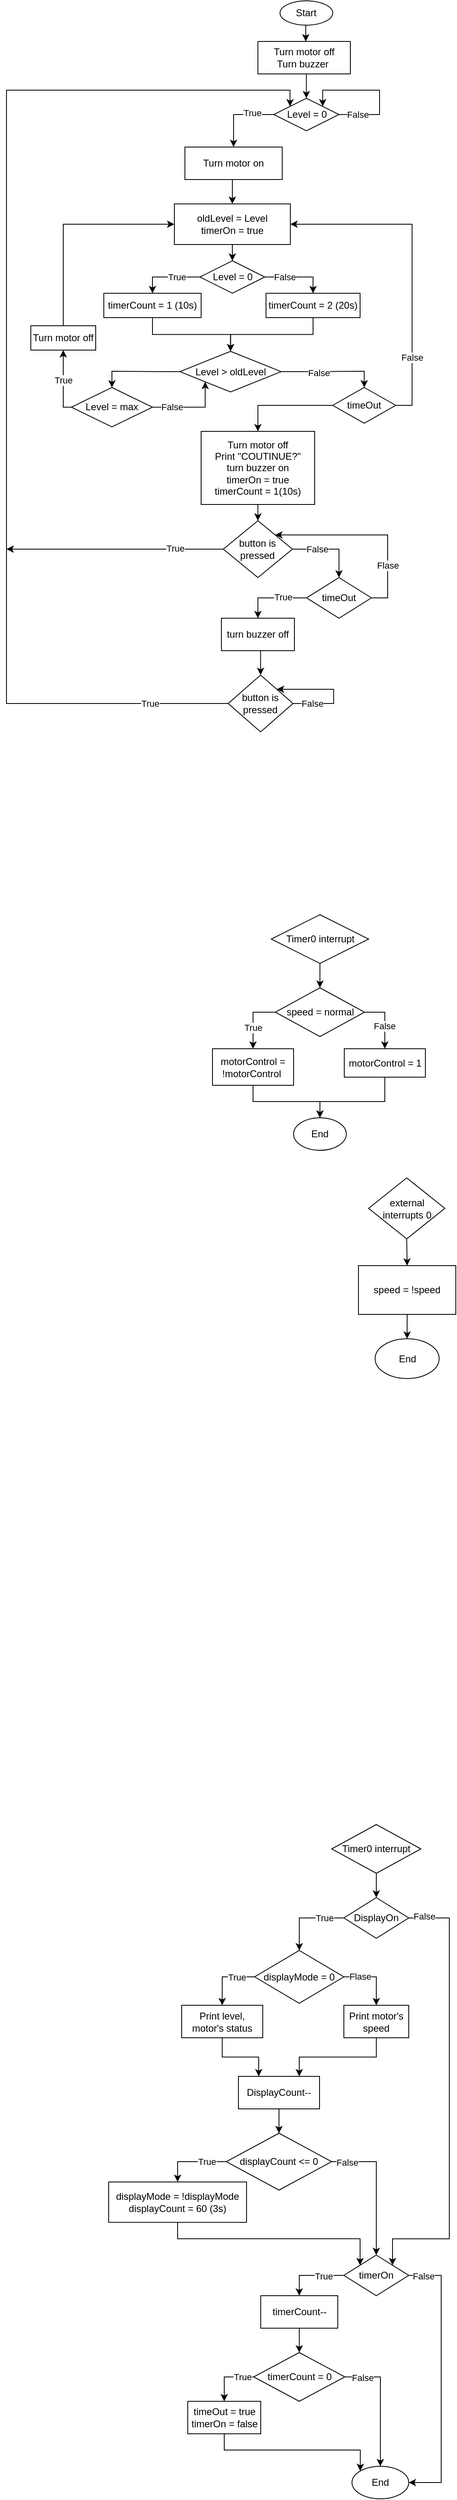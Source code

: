 <mxfile version="21.5.2" type="github">
  <diagram name="Page-1" id="jJdxM7EmsyqQNZtLYiV7">
    <mxGraphModel dx="875" dy="484" grid="0" gridSize="10" guides="1" tooltips="1" connect="1" arrows="1" fold="1" page="1" pageScale="1" pageWidth="850" pageHeight="1100" math="0" shadow="0">
      <root>
        <mxCell id="0" />
        <mxCell id="1" parent="0" />
        <mxCell id="DMdcWSSxo6niQwHTl1T3-82" style="edgeStyle=orthogonalEdgeStyle;rounded=0;orthogonalLoop=1;jettySize=auto;html=1;exitX=0.5;exitY=1;exitDx=0;exitDy=0;entryX=0.5;entryY=0;entryDx=0;entryDy=0;" edge="1" parent="1">
          <mxGeometry relative="1" as="geometry">
            <mxPoint x="391.5" y="40" as="sourcePoint" />
            <mxPoint x="389" y="70" as="targetPoint" />
          </mxGeometry>
        </mxCell>
        <mxCell id="DMdcWSSxo6niQwHTl1T3-80" value="Start" style="ellipse;whiteSpace=wrap;html=1;" vertex="1" parent="1">
          <mxGeometry x="357.25" y="20" width="65" height="30" as="geometry" />
        </mxCell>
        <mxCell id="DMdcWSSxo6niQwHTl1T3-85" style="edgeStyle=orthogonalEdgeStyle;rounded=0;orthogonalLoop=1;jettySize=auto;html=1;exitX=0.5;exitY=1;exitDx=0;exitDy=0;entryX=0.5;entryY=0;entryDx=0;entryDy=0;" edge="1" parent="1" source="DMdcWSSxo6niQwHTl1T3-81" target="DMdcWSSxo6niQwHTl1T3-83">
          <mxGeometry relative="1" as="geometry" />
        </mxCell>
        <mxCell id="DMdcWSSxo6niQwHTl1T3-81" value="Turn motor off&lt;br&gt;Turn buzzer&amp;nbsp;" style="rounded=0;whiteSpace=wrap;html=1;" vertex="1" parent="1">
          <mxGeometry x="330" y="70" width="114" height="40" as="geometry" />
        </mxCell>
        <mxCell id="DMdcWSSxo6niQwHTl1T3-115" style="edgeStyle=orthogonalEdgeStyle;rounded=0;orthogonalLoop=1;jettySize=auto;html=1;exitX=0;exitY=0.5;exitDx=0;exitDy=0;entryX=0.5;entryY=0;entryDx=0;entryDy=0;" edge="1" parent="1" source="DMdcWSSxo6niQwHTl1T3-83" target="DMdcWSSxo6niQwHTl1T3-91">
          <mxGeometry relative="1" as="geometry" />
        </mxCell>
        <mxCell id="DMdcWSSxo6niQwHTl1T3-116" value="True" style="edgeLabel;html=1;align=center;verticalAlign=middle;resizable=0;points=[];" vertex="1" connectable="0" parent="DMdcWSSxo6niQwHTl1T3-115">
          <mxGeometry x="-0.393" y="-2" relative="1" as="geometry">
            <mxPoint as="offset" />
          </mxGeometry>
        </mxCell>
        <mxCell id="DMdcWSSxo6niQwHTl1T3-83" value="Level = 0" style="rhombus;whiteSpace=wrap;html=1;" vertex="1" parent="1">
          <mxGeometry x="349.5" y="140" width="80.5" height="40" as="geometry" />
        </mxCell>
        <mxCell id="DMdcWSSxo6niQwHTl1T3-89" style="edgeStyle=orthogonalEdgeStyle;rounded=0;orthogonalLoop=1;jettySize=auto;html=1;exitX=1;exitY=0.5;exitDx=0;exitDy=0;entryX=1;entryY=0;entryDx=0;entryDy=0;" edge="1" parent="1" source="DMdcWSSxo6niQwHTl1T3-83" target="DMdcWSSxo6niQwHTl1T3-83">
          <mxGeometry relative="1" as="geometry">
            <mxPoint x="390" y="120" as="targetPoint" />
            <Array as="points">
              <mxPoint x="480" y="160" />
              <mxPoint x="480" y="130" />
              <mxPoint x="410" y="130" />
            </Array>
          </mxGeometry>
        </mxCell>
        <mxCell id="DMdcWSSxo6niQwHTl1T3-90" value="False" style="edgeLabel;html=1;align=center;verticalAlign=middle;resizable=0;points=[];" vertex="1" connectable="0" parent="DMdcWSSxo6niQwHTl1T3-89">
          <mxGeometry x="-0.737" relative="1" as="geometry">
            <mxPoint as="offset" />
          </mxGeometry>
        </mxCell>
        <mxCell id="DMdcWSSxo6niQwHTl1T3-94" style="edgeStyle=orthogonalEdgeStyle;rounded=0;orthogonalLoop=1;jettySize=auto;html=1;exitX=0.5;exitY=1;exitDx=0;exitDy=0;entryX=0.5;entryY=0;entryDx=0;entryDy=0;" edge="1" parent="1" source="DMdcWSSxo6niQwHTl1T3-91" target="DMdcWSSxo6niQwHTl1T3-93">
          <mxGeometry relative="1" as="geometry" />
        </mxCell>
        <mxCell id="DMdcWSSxo6niQwHTl1T3-91" value="Turn motor on" style="rounded=0;whiteSpace=wrap;html=1;" vertex="1" parent="1">
          <mxGeometry x="240" y="200" width="120" height="40" as="geometry" />
        </mxCell>
        <mxCell id="DMdcWSSxo6niQwHTl1T3-105" style="edgeStyle=orthogonalEdgeStyle;rounded=0;orthogonalLoop=1;jettySize=auto;html=1;entryX=0.5;entryY=0;entryDx=0;entryDy=0;" edge="1" parent="1" source="DMdcWSSxo6niQwHTl1T3-93" target="DMdcWSSxo6niQwHTl1T3-104">
          <mxGeometry relative="1" as="geometry" />
        </mxCell>
        <mxCell id="DMdcWSSxo6niQwHTl1T3-93" value="oldLevel = Level&lt;br&gt;timerOn = true" style="rounded=0;whiteSpace=wrap;html=1;" vertex="1" parent="1">
          <mxGeometry x="227" y="270" width="143" height="50" as="geometry" />
        </mxCell>
        <mxCell id="DMdcWSSxo6niQwHTl1T3-98" style="edgeStyle=orthogonalEdgeStyle;rounded=0;orthogonalLoop=1;jettySize=auto;html=1;exitX=1;exitY=0.5;exitDx=0;exitDy=0;entryX=0.5;entryY=0;entryDx=0;entryDy=0;" edge="1" parent="1" source="DMdcWSSxo6niQwHTl1T3-95" target="DMdcWSSxo6niQwHTl1T3-97">
          <mxGeometry relative="1" as="geometry" />
        </mxCell>
        <mxCell id="DMdcWSSxo6niQwHTl1T3-99" value="False" style="edgeLabel;html=1;align=center;verticalAlign=middle;resizable=0;points=[];" vertex="1" connectable="0" parent="DMdcWSSxo6niQwHTl1T3-98">
          <mxGeometry x="-0.253" y="-2" relative="1" as="geometry">
            <mxPoint as="offset" />
          </mxGeometry>
        </mxCell>
        <mxCell id="DMdcWSSxo6niQwHTl1T3-119" style="edgeStyle=orthogonalEdgeStyle;rounded=0;orthogonalLoop=1;jettySize=auto;html=1;exitX=0;exitY=0.5;exitDx=0;exitDy=0;entryX=0.5;entryY=0;entryDx=0;entryDy=0;" edge="1" parent="1" source="DMdcWSSxo6niQwHTl1T3-95" target="DMdcWSSxo6niQwHTl1T3-117">
          <mxGeometry relative="1" as="geometry" />
        </mxCell>
        <mxCell id="DMdcWSSxo6niQwHTl1T3-95" value="Level &amp;gt; oldLevel" style="rhombus;whiteSpace=wrap;html=1;" vertex="1" parent="1">
          <mxGeometry x="233.75" y="451.5" width="125" height="50" as="geometry" />
        </mxCell>
        <mxCell id="DMdcWSSxo6niQwHTl1T3-100" style="edgeStyle=orthogonalEdgeStyle;rounded=0;orthogonalLoop=1;jettySize=auto;html=1;exitX=1;exitY=0.5;exitDx=0;exitDy=0;entryX=1;entryY=0.5;entryDx=0;entryDy=0;" edge="1" parent="1" source="DMdcWSSxo6niQwHTl1T3-97" target="DMdcWSSxo6niQwHTl1T3-93">
          <mxGeometry relative="1" as="geometry" />
        </mxCell>
        <mxCell id="DMdcWSSxo6niQwHTl1T3-101" value="False" style="edgeLabel;html=1;align=center;verticalAlign=middle;resizable=0;points=[];" vertex="1" connectable="0" parent="DMdcWSSxo6niQwHTl1T3-100">
          <mxGeometry x="-0.599" relative="1" as="geometry">
            <mxPoint as="offset" />
          </mxGeometry>
        </mxCell>
        <mxCell id="DMdcWSSxo6niQwHTl1T3-103" style="edgeStyle=orthogonalEdgeStyle;rounded=0;orthogonalLoop=1;jettySize=auto;html=1;exitX=0;exitY=0.5;exitDx=0;exitDy=0;entryX=0.5;entryY=0;entryDx=0;entryDy=0;" edge="1" parent="1" source="DMdcWSSxo6niQwHTl1T3-97" target="DMdcWSSxo6niQwHTl1T3-102">
          <mxGeometry relative="1" as="geometry" />
        </mxCell>
        <mxCell id="DMdcWSSxo6niQwHTl1T3-97" value="timeOut" style="rhombus;whiteSpace=wrap;html=1;" vertex="1" parent="1">
          <mxGeometry x="422.25" y="496" width="77.75" height="44" as="geometry" />
        </mxCell>
        <mxCell id="DMdcWSSxo6niQwHTl1T3-128" style="edgeStyle=orthogonalEdgeStyle;rounded=0;orthogonalLoop=1;jettySize=auto;html=1;exitX=0.5;exitY=1;exitDx=0;exitDy=0;entryX=0.5;entryY=0;entryDx=0;entryDy=0;" edge="1" parent="1" source="DMdcWSSxo6niQwHTl1T3-102" target="DMdcWSSxo6niQwHTl1T3-129">
          <mxGeometry relative="1" as="geometry">
            <mxPoint x="350" y="660" as="targetPoint" />
          </mxGeometry>
        </mxCell>
        <mxCell id="DMdcWSSxo6niQwHTl1T3-102" value="Turn motor off&lt;br&gt;Print &quot;COUTINUE?&quot;&lt;br&gt;turn buzzer on&lt;br&gt;timerOn = true&lt;br&gt;timerCount = 1(10s)" style="rounded=0;whiteSpace=wrap;html=1;" vertex="1" parent="1">
          <mxGeometry x="260" y="550" width="140" height="90" as="geometry" />
        </mxCell>
        <mxCell id="DMdcWSSxo6niQwHTl1T3-107" style="edgeStyle=orthogonalEdgeStyle;rounded=0;orthogonalLoop=1;jettySize=auto;html=1;exitX=0;exitY=0.5;exitDx=0;exitDy=0;entryX=0.5;entryY=0;entryDx=0;entryDy=0;" edge="1" parent="1" source="DMdcWSSxo6niQwHTl1T3-104" target="DMdcWSSxo6niQwHTl1T3-106">
          <mxGeometry relative="1" as="geometry" />
        </mxCell>
        <mxCell id="DMdcWSSxo6niQwHTl1T3-112" value="True" style="edgeLabel;html=1;align=center;verticalAlign=middle;resizable=0;points=[];" vertex="1" connectable="0" parent="DMdcWSSxo6niQwHTl1T3-107">
          <mxGeometry x="-0.278" relative="1" as="geometry">
            <mxPoint as="offset" />
          </mxGeometry>
        </mxCell>
        <mxCell id="DMdcWSSxo6niQwHTl1T3-109" style="edgeStyle=orthogonalEdgeStyle;rounded=0;orthogonalLoop=1;jettySize=auto;html=1;exitX=1;exitY=0.5;exitDx=0;exitDy=0;entryX=0.5;entryY=0;entryDx=0;entryDy=0;" edge="1" parent="1" source="DMdcWSSxo6niQwHTl1T3-104" target="DMdcWSSxo6niQwHTl1T3-108">
          <mxGeometry relative="1" as="geometry" />
        </mxCell>
        <mxCell id="DMdcWSSxo6niQwHTl1T3-113" value="False" style="edgeLabel;html=1;align=center;verticalAlign=middle;resizable=0;points=[];" vertex="1" connectable="0" parent="DMdcWSSxo6niQwHTl1T3-109">
          <mxGeometry x="-0.385" relative="1" as="geometry">
            <mxPoint as="offset" />
          </mxGeometry>
        </mxCell>
        <mxCell id="DMdcWSSxo6niQwHTl1T3-104" value="Level = 0" style="rhombus;whiteSpace=wrap;html=1;" vertex="1" parent="1">
          <mxGeometry x="258.5" y="340" width="80" height="40" as="geometry" />
        </mxCell>
        <mxCell id="DMdcWSSxo6niQwHTl1T3-110" style="edgeStyle=orthogonalEdgeStyle;rounded=0;orthogonalLoop=1;jettySize=auto;html=1;exitX=0.5;exitY=1;exitDx=0;exitDy=0;entryX=0.5;entryY=0;entryDx=0;entryDy=0;" edge="1" parent="1" source="DMdcWSSxo6niQwHTl1T3-106" target="DMdcWSSxo6niQwHTl1T3-95">
          <mxGeometry relative="1" as="geometry" />
        </mxCell>
        <mxCell id="DMdcWSSxo6niQwHTl1T3-106" value="timerCount = 1 (10s)" style="rounded=0;whiteSpace=wrap;html=1;" vertex="1" parent="1">
          <mxGeometry x="140" y="380" width="120" height="30" as="geometry" />
        </mxCell>
        <mxCell id="DMdcWSSxo6niQwHTl1T3-111" style="edgeStyle=orthogonalEdgeStyle;rounded=0;orthogonalLoop=1;jettySize=auto;html=1;exitX=0.5;exitY=1;exitDx=0;exitDy=0;entryX=0.5;entryY=0;entryDx=0;entryDy=0;" edge="1" parent="1" source="DMdcWSSxo6niQwHTl1T3-108" target="DMdcWSSxo6niQwHTl1T3-95">
          <mxGeometry relative="1" as="geometry" />
        </mxCell>
        <mxCell id="DMdcWSSxo6niQwHTl1T3-108" value="timerCount = 2 (20s)" style="rounded=0;whiteSpace=wrap;html=1;" vertex="1" parent="1">
          <mxGeometry x="340" y="380" width="116" height="30" as="geometry" />
        </mxCell>
        <mxCell id="DMdcWSSxo6niQwHTl1T3-120" style="edgeStyle=orthogonalEdgeStyle;rounded=0;orthogonalLoop=1;jettySize=auto;html=1;exitX=1;exitY=0.5;exitDx=0;exitDy=0;entryX=0;entryY=1;entryDx=0;entryDy=0;" edge="1" parent="1" source="DMdcWSSxo6niQwHTl1T3-117" target="DMdcWSSxo6niQwHTl1T3-95">
          <mxGeometry relative="1" as="geometry">
            <Array as="points">
              <mxPoint x="265" y="520" />
            </Array>
          </mxGeometry>
        </mxCell>
        <mxCell id="DMdcWSSxo6niQwHTl1T3-121" value="False" style="edgeLabel;html=1;align=center;verticalAlign=middle;resizable=0;points=[];" vertex="1" connectable="0" parent="DMdcWSSxo6niQwHTl1T3-120">
          <mxGeometry x="-0.515" y="1" relative="1" as="geometry">
            <mxPoint as="offset" />
          </mxGeometry>
        </mxCell>
        <mxCell id="DMdcWSSxo6niQwHTl1T3-124" style="edgeStyle=orthogonalEdgeStyle;rounded=0;orthogonalLoop=1;jettySize=auto;html=1;exitX=0;exitY=0.5;exitDx=0;exitDy=0;entryX=0.5;entryY=1;entryDx=0;entryDy=0;" edge="1" parent="1" source="DMdcWSSxo6niQwHTl1T3-117" target="DMdcWSSxo6niQwHTl1T3-123">
          <mxGeometry relative="1" as="geometry">
            <Array as="points">
              <mxPoint x="90" y="520" />
            </Array>
          </mxGeometry>
        </mxCell>
        <mxCell id="DMdcWSSxo6niQwHTl1T3-126" value="True" style="edgeLabel;html=1;align=center;verticalAlign=middle;resizable=0;points=[];" vertex="1" connectable="0" parent="DMdcWSSxo6niQwHTl1T3-124">
          <mxGeometry x="0.089" relative="1" as="geometry">
            <mxPoint as="offset" />
          </mxGeometry>
        </mxCell>
        <mxCell id="DMdcWSSxo6niQwHTl1T3-117" value="Level = max" style="rhombus;whiteSpace=wrap;html=1;" vertex="1" parent="1">
          <mxGeometry x="100" y="496" width="100" height="48.5" as="geometry" />
        </mxCell>
        <mxCell id="DMdcWSSxo6niQwHTl1T3-125" style="edgeStyle=orthogonalEdgeStyle;rounded=0;orthogonalLoop=1;jettySize=auto;html=1;exitX=0.5;exitY=0;exitDx=0;exitDy=0;entryX=0;entryY=0.5;entryDx=0;entryDy=0;" edge="1" parent="1" source="DMdcWSSxo6niQwHTl1T3-123" target="DMdcWSSxo6niQwHTl1T3-93">
          <mxGeometry relative="1" as="geometry" />
        </mxCell>
        <mxCell id="DMdcWSSxo6niQwHTl1T3-123" value="Turn motor off" style="rounded=0;whiteSpace=wrap;html=1;" vertex="1" parent="1">
          <mxGeometry x="50" y="420" width="80" height="30" as="geometry" />
        </mxCell>
        <mxCell id="DMdcWSSxo6niQwHTl1T3-131" style="edgeStyle=orthogonalEdgeStyle;rounded=0;orthogonalLoop=1;jettySize=auto;html=1;exitX=1;exitY=0.5;exitDx=0;exitDy=0;entryX=0.5;entryY=0;entryDx=0;entryDy=0;" edge="1" parent="1" source="DMdcWSSxo6niQwHTl1T3-129" target="DMdcWSSxo6niQwHTl1T3-130">
          <mxGeometry relative="1" as="geometry" />
        </mxCell>
        <mxCell id="DMdcWSSxo6niQwHTl1T3-132" value="False" style="edgeLabel;html=1;align=center;verticalAlign=middle;resizable=0;points=[];" vertex="1" connectable="0" parent="DMdcWSSxo6niQwHTl1T3-131">
          <mxGeometry x="-0.351" relative="1" as="geometry">
            <mxPoint as="offset" />
          </mxGeometry>
        </mxCell>
        <mxCell id="DMdcWSSxo6niQwHTl1T3-148" style="edgeStyle=orthogonalEdgeStyle;rounded=0;orthogonalLoop=1;jettySize=auto;html=1;exitX=0;exitY=0.5;exitDx=0;exitDy=0;" edge="1" parent="1" source="DMdcWSSxo6niQwHTl1T3-129">
          <mxGeometry relative="1" as="geometry">
            <mxPoint x="20" y="695" as="targetPoint" />
          </mxGeometry>
        </mxCell>
        <mxCell id="DMdcWSSxo6niQwHTl1T3-150" value="True" style="edgeLabel;html=1;align=center;verticalAlign=middle;resizable=0;points=[];" vertex="1" connectable="0" parent="DMdcWSSxo6niQwHTl1T3-148">
          <mxGeometry x="-0.556" y="-1" relative="1" as="geometry">
            <mxPoint as="offset" />
          </mxGeometry>
        </mxCell>
        <mxCell id="DMdcWSSxo6niQwHTl1T3-129" value="button is pressed" style="rhombus;whiteSpace=wrap;html=1;" vertex="1" parent="1">
          <mxGeometry x="287.37" y="660" width="85.25" height="70" as="geometry" />
        </mxCell>
        <mxCell id="DMdcWSSxo6niQwHTl1T3-133" style="edgeStyle=orthogonalEdgeStyle;rounded=0;orthogonalLoop=1;jettySize=auto;html=1;exitX=1;exitY=0.5;exitDx=0;exitDy=0;entryX=1;entryY=0;entryDx=0;entryDy=0;" edge="1" parent="1" source="DMdcWSSxo6niQwHTl1T3-130" target="DMdcWSSxo6niQwHTl1T3-129">
          <mxGeometry relative="1" as="geometry" />
        </mxCell>
        <mxCell id="DMdcWSSxo6niQwHTl1T3-134" value="Flase" style="edgeLabel;html=1;align=center;verticalAlign=middle;resizable=0;points=[];" vertex="1" connectable="0" parent="DMdcWSSxo6niQwHTl1T3-133">
          <mxGeometry x="-0.488" relative="1" as="geometry">
            <mxPoint as="offset" />
          </mxGeometry>
        </mxCell>
        <mxCell id="DMdcWSSxo6niQwHTl1T3-138" style="edgeStyle=orthogonalEdgeStyle;rounded=0;orthogonalLoop=1;jettySize=auto;html=1;exitX=0;exitY=0.5;exitDx=0;exitDy=0;entryX=0.5;entryY=0;entryDx=0;entryDy=0;" edge="1" parent="1" source="DMdcWSSxo6niQwHTl1T3-130" target="DMdcWSSxo6niQwHTl1T3-137">
          <mxGeometry relative="1" as="geometry" />
        </mxCell>
        <mxCell id="DMdcWSSxo6niQwHTl1T3-145" value="True" style="edgeLabel;html=1;align=center;verticalAlign=middle;resizable=0;points=[];" vertex="1" connectable="0" parent="DMdcWSSxo6niQwHTl1T3-138">
          <mxGeometry x="-0.316" y="-1" relative="1" as="geometry">
            <mxPoint as="offset" />
          </mxGeometry>
        </mxCell>
        <mxCell id="DMdcWSSxo6niQwHTl1T3-130" value="timeOut" style="rhombus;whiteSpace=wrap;html=1;" vertex="1" parent="1">
          <mxGeometry x="390" y="730" width="80" height="50" as="geometry" />
        </mxCell>
        <mxCell id="DMdcWSSxo6niQwHTl1T3-146" style="edgeStyle=orthogonalEdgeStyle;rounded=0;orthogonalLoop=1;jettySize=auto;html=1;exitX=0;exitY=0.5;exitDx=0;exitDy=0;entryX=0;entryY=0;entryDx=0;entryDy=0;" edge="1" parent="1" source="DMdcWSSxo6niQwHTl1T3-135" target="DMdcWSSxo6niQwHTl1T3-83">
          <mxGeometry relative="1" as="geometry">
            <Array as="points">
              <mxPoint x="20" y="885" />
              <mxPoint x="20" y="130" />
              <mxPoint x="370" y="130" />
            </Array>
          </mxGeometry>
        </mxCell>
        <mxCell id="DMdcWSSxo6niQwHTl1T3-147" value="True" style="edgeLabel;html=1;align=center;verticalAlign=middle;resizable=0;points=[];" vertex="1" connectable="0" parent="DMdcWSSxo6niQwHTl1T3-146">
          <mxGeometry x="-0.861" relative="1" as="geometry">
            <mxPoint as="offset" />
          </mxGeometry>
        </mxCell>
        <mxCell id="DMdcWSSxo6niQwHTl1T3-135" value="button is pressed" style="rhombus;whiteSpace=wrap;html=1;" vertex="1" parent="1">
          <mxGeometry x="293.32" y="850" width="80" height="70" as="geometry" />
        </mxCell>
        <mxCell id="DMdcWSSxo6niQwHTl1T3-139" style="edgeStyle=orthogonalEdgeStyle;rounded=0;orthogonalLoop=1;jettySize=auto;html=1;exitX=0.5;exitY=1;exitDx=0;exitDy=0;entryX=0.5;entryY=0;entryDx=0;entryDy=0;" edge="1" parent="1" source="DMdcWSSxo6niQwHTl1T3-137" target="DMdcWSSxo6niQwHTl1T3-135">
          <mxGeometry relative="1" as="geometry" />
        </mxCell>
        <mxCell id="DMdcWSSxo6niQwHTl1T3-137" value="turn buzzer off" style="rounded=0;whiteSpace=wrap;html=1;" vertex="1" parent="1">
          <mxGeometry x="285" y="780" width="90" height="40" as="geometry" />
        </mxCell>
        <mxCell id="DMdcWSSxo6niQwHTl1T3-140" style="edgeStyle=orthogonalEdgeStyle;rounded=0;orthogonalLoop=1;jettySize=auto;html=1;exitX=1;exitY=0.5;exitDx=0;exitDy=0;entryX=1;entryY=0;entryDx=0;entryDy=0;" edge="1" parent="1" source="DMdcWSSxo6niQwHTl1T3-135" target="DMdcWSSxo6niQwHTl1T3-135">
          <mxGeometry relative="1" as="geometry">
            <Array as="points">
              <mxPoint x="423.33" y="885" />
              <mxPoint x="423.33" y="867" />
            </Array>
          </mxGeometry>
        </mxCell>
        <mxCell id="DMdcWSSxo6niQwHTl1T3-141" value="False" style="edgeLabel;html=1;align=center;verticalAlign=middle;resizable=0;points=[];" vertex="1" connectable="0" parent="DMdcWSSxo6niQwHTl1T3-140">
          <mxGeometry x="-0.658" relative="1" as="geometry">
            <mxPoint as="offset" />
          </mxGeometry>
        </mxCell>
        <mxCell id="DMdcWSSxo6niQwHTl1T3-153" style="edgeStyle=orthogonalEdgeStyle;rounded=0;orthogonalLoop=1;jettySize=auto;html=1;exitX=0.5;exitY=1;exitDx=0;exitDy=0;entryX=0.5;entryY=0;entryDx=0;entryDy=0;" edge="1" parent="1" source="DMdcWSSxo6niQwHTl1T3-151">
          <mxGeometry relative="1" as="geometry">
            <mxPoint x="406.5" y="1235" as="targetPoint" />
          </mxGeometry>
        </mxCell>
        <mxCell id="DMdcWSSxo6niQwHTl1T3-151" value="Timer0&amp;nbsp;interrupt" style="rhombus;whiteSpace=wrap;html=1;" vertex="1" parent="1">
          <mxGeometry x="346.5" y="1145" width="120" height="60" as="geometry" />
        </mxCell>
        <mxCell id="DMdcWSSxo6niQwHTl1T3-156" style="edgeStyle=orthogonalEdgeStyle;rounded=0;orthogonalLoop=1;jettySize=auto;html=1;exitX=0;exitY=0.5;exitDx=0;exitDy=0;entryX=0.5;entryY=0;entryDx=0;entryDy=0;" edge="1" parent="1" source="DMdcWSSxo6niQwHTl1T3-154" target="DMdcWSSxo6niQwHTl1T3-157">
          <mxGeometry relative="1" as="geometry">
            <mxPoint x="306.5" y="1315" as="targetPoint" />
          </mxGeometry>
        </mxCell>
        <mxCell id="DMdcWSSxo6niQwHTl1T3-166" value="True" style="edgeLabel;html=1;align=center;verticalAlign=middle;resizable=0;points=[];" vertex="1" connectable="0" parent="DMdcWSSxo6niQwHTl1T3-156">
          <mxGeometry x="0.269" relative="1" as="geometry">
            <mxPoint as="offset" />
          </mxGeometry>
        </mxCell>
        <mxCell id="DMdcWSSxo6niQwHTl1T3-160" style="edgeStyle=orthogonalEdgeStyle;rounded=0;orthogonalLoop=1;jettySize=auto;html=1;exitX=1;exitY=0.5;exitDx=0;exitDy=0;entryX=0.5;entryY=0;entryDx=0;entryDy=0;" edge="1" parent="1" source="DMdcWSSxo6niQwHTl1T3-154" target="DMdcWSSxo6niQwHTl1T3-159">
          <mxGeometry relative="1" as="geometry">
            <mxPoint x="486.5" y="1295" as="targetPoint" />
          </mxGeometry>
        </mxCell>
        <mxCell id="DMdcWSSxo6niQwHTl1T3-165" value="False" style="edgeLabel;html=1;align=center;verticalAlign=middle;resizable=0;points=[];" vertex="1" connectable="0" parent="DMdcWSSxo6niQwHTl1T3-160">
          <mxGeometry x="0.204" y="-1" relative="1" as="geometry">
            <mxPoint as="offset" />
          </mxGeometry>
        </mxCell>
        <mxCell id="DMdcWSSxo6niQwHTl1T3-154" value="speed = normal" style="rhombus;whiteSpace=wrap;html=1;" vertex="1" parent="1">
          <mxGeometry x="351.5" y="1235" width="110" height="60" as="geometry" />
        </mxCell>
        <mxCell id="DMdcWSSxo6niQwHTl1T3-162" style="edgeStyle=orthogonalEdgeStyle;rounded=0;orthogonalLoop=1;jettySize=auto;html=1;exitX=0.5;exitY=1;exitDx=0;exitDy=0;entryX=0.5;entryY=0;entryDx=0;entryDy=0;" edge="1" parent="1" source="DMdcWSSxo6niQwHTl1T3-157" target="DMdcWSSxo6niQwHTl1T3-161">
          <mxGeometry relative="1" as="geometry" />
        </mxCell>
        <mxCell id="DMdcWSSxo6niQwHTl1T3-157" value="motorControl = !motorControl&amp;nbsp;" style="rounded=0;whiteSpace=wrap;html=1;" vertex="1" parent="1">
          <mxGeometry x="274" y="1310" width="100" height="45" as="geometry" />
        </mxCell>
        <mxCell id="DMdcWSSxo6niQwHTl1T3-163" style="edgeStyle=orthogonalEdgeStyle;rounded=0;orthogonalLoop=1;jettySize=auto;html=1;entryX=0.5;entryY=0;entryDx=0;entryDy=0;" edge="1" parent="1" source="DMdcWSSxo6niQwHTl1T3-159" target="DMdcWSSxo6niQwHTl1T3-161">
          <mxGeometry relative="1" as="geometry">
            <Array as="points">
              <mxPoint x="486.5" y="1375" />
              <mxPoint x="406.5" y="1375" />
            </Array>
          </mxGeometry>
        </mxCell>
        <mxCell id="DMdcWSSxo6niQwHTl1T3-159" value="motorControl = 1" style="rounded=0;whiteSpace=wrap;html=1;" vertex="1" parent="1">
          <mxGeometry x="436.5" y="1310" width="100" height="35" as="geometry" />
        </mxCell>
        <mxCell id="DMdcWSSxo6niQwHTl1T3-161" value="End" style="ellipse;whiteSpace=wrap;html=1;" vertex="1" parent="1">
          <mxGeometry x="374" y="1395" width="65" height="40" as="geometry" />
        </mxCell>
        <mxCell id="DMdcWSSxo6niQwHTl1T3-169" style="edgeStyle=orthogonalEdgeStyle;rounded=0;orthogonalLoop=1;jettySize=auto;html=1;exitX=0.5;exitY=1;exitDx=0;exitDy=0;entryX=0.5;entryY=0;entryDx=0;entryDy=0;" edge="1" parent="1" source="DMdcWSSxo6niQwHTl1T3-167" target="DMdcWSSxo6niQwHTl1T3-168">
          <mxGeometry relative="1" as="geometry" />
        </mxCell>
        <mxCell id="DMdcWSSxo6niQwHTl1T3-167" value="Timer0&amp;nbsp;interrupt" style="rhombus;whiteSpace=wrap;html=1;" vertex="1" parent="1">
          <mxGeometry x="421" y="2265" width="110" height="60" as="geometry" />
        </mxCell>
        <mxCell id="DMdcWSSxo6niQwHTl1T3-172" style="edgeStyle=orthogonalEdgeStyle;rounded=0;orthogonalLoop=1;jettySize=auto;html=1;exitX=0;exitY=0.5;exitDx=0;exitDy=0;entryX=0.5;entryY=0;entryDx=0;entryDy=0;" edge="1" parent="1" source="DMdcWSSxo6niQwHTl1T3-168" target="DMdcWSSxo6niQwHTl1T3-171">
          <mxGeometry relative="1" as="geometry" />
        </mxCell>
        <mxCell id="DMdcWSSxo6niQwHTl1T3-173" value="True" style="edgeLabel;html=1;align=center;verticalAlign=middle;resizable=0;points=[];" vertex="1" connectable="0" parent="DMdcWSSxo6niQwHTl1T3-172">
          <mxGeometry x="-0.497" relative="1" as="geometry">
            <mxPoint as="offset" />
          </mxGeometry>
        </mxCell>
        <mxCell id="DMdcWSSxo6niQwHTl1T3-198" style="edgeStyle=orthogonalEdgeStyle;rounded=0;orthogonalLoop=1;jettySize=auto;html=1;exitX=1;exitY=0.5;exitDx=0;exitDy=0;entryX=1;entryY=0;entryDx=0;entryDy=0;" edge="1" parent="1" source="DMdcWSSxo6niQwHTl1T3-168" target="DMdcWSSxo6niQwHTl1T3-191">
          <mxGeometry relative="1" as="geometry">
            <Array as="points">
              <mxPoint x="566" y="2380" />
              <mxPoint x="566" y="2775" />
              <mxPoint x="496" y="2775" />
            </Array>
          </mxGeometry>
        </mxCell>
        <mxCell id="DMdcWSSxo6niQwHTl1T3-199" value="False" style="edgeLabel;html=1;align=center;verticalAlign=middle;resizable=0;points=[];" vertex="1" connectable="0" parent="DMdcWSSxo6niQwHTl1T3-198">
          <mxGeometry x="-0.931" y="2" relative="1" as="geometry">
            <mxPoint as="offset" />
          </mxGeometry>
        </mxCell>
        <mxCell id="DMdcWSSxo6niQwHTl1T3-168" value="DisplayOn" style="rhombus;whiteSpace=wrap;html=1;" vertex="1" parent="1">
          <mxGeometry x="436" y="2355" width="80" height="50" as="geometry" />
        </mxCell>
        <mxCell id="DMdcWSSxo6niQwHTl1T3-175" style="edgeStyle=orthogonalEdgeStyle;rounded=0;orthogonalLoop=1;jettySize=auto;html=1;exitX=0;exitY=0.5;exitDx=0;exitDy=0;entryX=0.5;entryY=0;entryDx=0;entryDy=0;" edge="1" parent="1" source="DMdcWSSxo6niQwHTl1T3-171" target="DMdcWSSxo6niQwHTl1T3-174">
          <mxGeometry relative="1" as="geometry" />
        </mxCell>
        <mxCell id="DMdcWSSxo6niQwHTl1T3-176" value="True" style="edgeLabel;html=1;align=center;verticalAlign=middle;resizable=0;points=[];" vertex="1" connectable="0" parent="DMdcWSSxo6niQwHTl1T3-175">
          <mxGeometry x="-0.414" relative="1" as="geometry">
            <mxPoint as="offset" />
          </mxGeometry>
        </mxCell>
        <mxCell id="DMdcWSSxo6niQwHTl1T3-178" style="edgeStyle=orthogonalEdgeStyle;rounded=0;orthogonalLoop=1;jettySize=auto;html=1;exitX=1;exitY=0.5;exitDx=0;exitDy=0;entryX=0.5;entryY=0;entryDx=0;entryDy=0;" edge="1" parent="1" source="DMdcWSSxo6niQwHTl1T3-171" target="DMdcWSSxo6niQwHTl1T3-177">
          <mxGeometry relative="1" as="geometry" />
        </mxCell>
        <mxCell id="DMdcWSSxo6niQwHTl1T3-179" value="Flase" style="edgeLabel;html=1;align=center;verticalAlign=middle;resizable=0;points=[];" vertex="1" connectable="0" parent="DMdcWSSxo6niQwHTl1T3-178">
          <mxGeometry x="-0.461" y="1" relative="1" as="geometry">
            <mxPoint as="offset" />
          </mxGeometry>
        </mxCell>
        <mxCell id="DMdcWSSxo6niQwHTl1T3-171" value="displayMode = 0" style="rhombus;whiteSpace=wrap;html=1;" vertex="1" parent="1">
          <mxGeometry x="326" y="2420" width="110" height="65" as="geometry" />
        </mxCell>
        <mxCell id="DMdcWSSxo6niQwHTl1T3-185" style="edgeStyle=orthogonalEdgeStyle;rounded=0;orthogonalLoop=1;jettySize=auto;html=1;exitX=0.5;exitY=1;exitDx=0;exitDy=0;entryX=0.25;entryY=0;entryDx=0;entryDy=0;" edge="1" parent="1" source="DMdcWSSxo6niQwHTl1T3-174" target="DMdcWSSxo6niQwHTl1T3-180">
          <mxGeometry relative="1" as="geometry" />
        </mxCell>
        <mxCell id="DMdcWSSxo6niQwHTl1T3-174" value="Print level, motor&#39;s status" style="rounded=0;whiteSpace=wrap;html=1;" vertex="1" parent="1">
          <mxGeometry x="236" y="2487.5" width="100" height="40" as="geometry" />
        </mxCell>
        <mxCell id="DMdcWSSxo6niQwHTl1T3-181" style="edgeStyle=orthogonalEdgeStyle;rounded=0;orthogonalLoop=1;jettySize=auto;html=1;exitX=0.5;exitY=1;exitDx=0;exitDy=0;entryX=0.75;entryY=0;entryDx=0;entryDy=0;" edge="1" parent="1" source="DMdcWSSxo6niQwHTl1T3-177" target="DMdcWSSxo6niQwHTl1T3-180">
          <mxGeometry relative="1" as="geometry" />
        </mxCell>
        <mxCell id="DMdcWSSxo6niQwHTl1T3-177" value="Print motor&#39;s speed" style="rounded=0;whiteSpace=wrap;html=1;" vertex="1" parent="1">
          <mxGeometry x="436" y="2487.5" width="80" height="40" as="geometry" />
        </mxCell>
        <mxCell id="DMdcWSSxo6niQwHTl1T3-187" style="edgeStyle=orthogonalEdgeStyle;rounded=0;orthogonalLoop=1;jettySize=auto;html=1;exitX=0.5;exitY=1;exitDx=0;exitDy=0;entryX=0.5;entryY=0;entryDx=0;entryDy=0;" edge="1" parent="1" source="DMdcWSSxo6niQwHTl1T3-180" target="DMdcWSSxo6niQwHTl1T3-186">
          <mxGeometry relative="1" as="geometry" />
        </mxCell>
        <mxCell id="DMdcWSSxo6niQwHTl1T3-180" value="DisplayCount--" style="rounded=0;whiteSpace=wrap;html=1;" vertex="1" parent="1">
          <mxGeometry x="306" y="2575" width="100" height="40" as="geometry" />
        </mxCell>
        <mxCell id="DMdcWSSxo6niQwHTl1T3-189" style="edgeStyle=orthogonalEdgeStyle;rounded=0;orthogonalLoop=1;jettySize=auto;html=1;exitX=0;exitY=0.5;exitDx=0;exitDy=0;entryX=0.5;entryY=0;entryDx=0;entryDy=0;" edge="1" parent="1" source="DMdcWSSxo6niQwHTl1T3-186" target="DMdcWSSxo6niQwHTl1T3-188">
          <mxGeometry relative="1" as="geometry" />
        </mxCell>
        <mxCell id="DMdcWSSxo6niQwHTl1T3-190" value="True" style="edgeLabel;html=1;align=center;verticalAlign=middle;resizable=0;points=[];" vertex="1" connectable="0" parent="DMdcWSSxo6niQwHTl1T3-189">
          <mxGeometry x="-0.434" relative="1" as="geometry">
            <mxPoint as="offset" />
          </mxGeometry>
        </mxCell>
        <mxCell id="DMdcWSSxo6niQwHTl1T3-193" style="edgeStyle=orthogonalEdgeStyle;rounded=0;orthogonalLoop=1;jettySize=auto;html=1;exitX=1;exitY=0.5;exitDx=0;exitDy=0;entryX=0.5;entryY=0;entryDx=0;entryDy=0;" edge="1" parent="1" source="DMdcWSSxo6niQwHTl1T3-186" target="DMdcWSSxo6niQwHTl1T3-191">
          <mxGeometry relative="1" as="geometry" />
        </mxCell>
        <mxCell id="DMdcWSSxo6niQwHTl1T3-194" value="False" style="edgeLabel;html=1;align=center;verticalAlign=middle;resizable=0;points=[];" vertex="1" connectable="0" parent="DMdcWSSxo6niQwHTl1T3-193">
          <mxGeometry x="-0.782" y="-1" relative="1" as="geometry">
            <mxPoint as="offset" />
          </mxGeometry>
        </mxCell>
        <mxCell id="DMdcWSSxo6niQwHTl1T3-186" value="displayCount &amp;lt;= 0" style="rhombus;whiteSpace=wrap;html=1;" vertex="1" parent="1">
          <mxGeometry x="291" y="2645" width="130" height="70" as="geometry" />
        </mxCell>
        <mxCell id="DMdcWSSxo6niQwHTl1T3-197" style="edgeStyle=orthogonalEdgeStyle;rounded=0;orthogonalLoop=1;jettySize=auto;html=1;exitX=0.5;exitY=1;exitDx=0;exitDy=0;entryX=0;entryY=0;entryDx=0;entryDy=0;" edge="1" parent="1" source="DMdcWSSxo6niQwHTl1T3-188" target="DMdcWSSxo6niQwHTl1T3-191">
          <mxGeometry relative="1" as="geometry" />
        </mxCell>
        <mxCell id="DMdcWSSxo6niQwHTl1T3-188" value="displayMode = !displayMode&lt;br&gt;displayCount = 60 (3s)" style="rounded=0;whiteSpace=wrap;html=1;" vertex="1" parent="1">
          <mxGeometry x="146" y="2705" width="170" height="49.75" as="geometry" />
        </mxCell>
        <mxCell id="DMdcWSSxo6niQwHTl1T3-202" style="edgeStyle=orthogonalEdgeStyle;rounded=0;orthogonalLoop=1;jettySize=auto;html=1;exitX=0;exitY=0.5;exitDx=0;exitDy=0;entryX=0.5;entryY=0;entryDx=0;entryDy=0;" edge="1" parent="1" source="DMdcWSSxo6niQwHTl1T3-191" target="DMdcWSSxo6niQwHTl1T3-201">
          <mxGeometry relative="1" as="geometry" />
        </mxCell>
        <mxCell id="DMdcWSSxo6niQwHTl1T3-214" value="True" style="edgeLabel;html=1;align=center;verticalAlign=middle;resizable=0;points=[];" vertex="1" connectable="0" parent="DMdcWSSxo6niQwHTl1T3-202">
          <mxGeometry x="-0.357" y="1" relative="1" as="geometry">
            <mxPoint as="offset" />
          </mxGeometry>
        </mxCell>
        <mxCell id="DMdcWSSxo6niQwHTl1T3-212" style="edgeStyle=orthogonalEdgeStyle;rounded=0;orthogonalLoop=1;jettySize=auto;html=1;exitX=1;exitY=0.5;exitDx=0;exitDy=0;entryX=1;entryY=0.5;entryDx=0;entryDy=0;" edge="1" parent="1" source="DMdcWSSxo6niQwHTl1T3-191" target="DMdcWSSxo6niQwHTl1T3-210">
          <mxGeometry relative="1" as="geometry">
            <Array as="points">
              <mxPoint x="556" y="2820" />
              <mxPoint x="556" y="3075" />
            </Array>
          </mxGeometry>
        </mxCell>
        <mxCell id="DMdcWSSxo6niQwHTl1T3-213" value="False" style="edgeLabel;html=1;align=center;verticalAlign=middle;resizable=0;points=[];" vertex="1" connectable="0" parent="DMdcWSSxo6niQwHTl1T3-212">
          <mxGeometry x="-0.895" y="-1" relative="1" as="geometry">
            <mxPoint as="offset" />
          </mxGeometry>
        </mxCell>
        <mxCell id="DMdcWSSxo6niQwHTl1T3-191" value="timerOn" style="rhombus;whiteSpace=wrap;html=1;" vertex="1" parent="1">
          <mxGeometry x="436" y="2795" width="80" height="50" as="geometry" />
        </mxCell>
        <mxCell id="DMdcWSSxo6niQwHTl1T3-204" style="edgeStyle=orthogonalEdgeStyle;rounded=0;orthogonalLoop=1;jettySize=auto;html=1;exitX=0.5;exitY=1;exitDx=0;exitDy=0;entryX=0.5;entryY=0;entryDx=0;entryDy=0;" edge="1" parent="1" source="DMdcWSSxo6niQwHTl1T3-201" target="DMdcWSSxo6niQwHTl1T3-203">
          <mxGeometry relative="1" as="geometry" />
        </mxCell>
        <mxCell id="DMdcWSSxo6niQwHTl1T3-201" value="timerCount--" style="rounded=0;whiteSpace=wrap;html=1;" vertex="1" parent="1">
          <mxGeometry x="333.5" y="2845" width="95" height="40" as="geometry" />
        </mxCell>
        <mxCell id="DMdcWSSxo6niQwHTl1T3-208" style="edgeStyle=orthogonalEdgeStyle;rounded=0;orthogonalLoop=1;jettySize=auto;html=1;exitX=0;exitY=0.5;exitDx=0;exitDy=0;entryX=0.5;entryY=0;entryDx=0;entryDy=0;" edge="1" parent="1" source="DMdcWSSxo6niQwHTl1T3-203" target="DMdcWSSxo6niQwHTl1T3-207">
          <mxGeometry relative="1" as="geometry" />
        </mxCell>
        <mxCell id="DMdcWSSxo6niQwHTl1T3-209" value="True" style="edgeLabel;html=1;align=center;verticalAlign=middle;resizable=0;points=[];" vertex="1" connectable="0" parent="DMdcWSSxo6niQwHTl1T3-208">
          <mxGeometry x="-0.565" relative="1" as="geometry">
            <mxPoint as="offset" />
          </mxGeometry>
        </mxCell>
        <mxCell id="DMdcWSSxo6niQwHTl1T3-215" style="edgeStyle=orthogonalEdgeStyle;rounded=0;orthogonalLoop=1;jettySize=auto;html=1;exitX=1;exitY=0.5;exitDx=0;exitDy=0;entryX=0.5;entryY=0;entryDx=0;entryDy=0;" edge="1" parent="1" source="DMdcWSSxo6niQwHTl1T3-203" target="DMdcWSSxo6niQwHTl1T3-210">
          <mxGeometry relative="1" as="geometry" />
        </mxCell>
        <mxCell id="DMdcWSSxo6niQwHTl1T3-216" value="False" style="edgeLabel;html=1;align=center;verticalAlign=middle;resizable=0;points=[];" vertex="1" connectable="0" parent="DMdcWSSxo6niQwHTl1T3-215">
          <mxGeometry x="-0.723" y="-1" relative="1" as="geometry">
            <mxPoint as="offset" />
          </mxGeometry>
        </mxCell>
        <mxCell id="DMdcWSSxo6niQwHTl1T3-203" value="timerCount = 0" style="rhombus;whiteSpace=wrap;html=1;" vertex="1" parent="1">
          <mxGeometry x="324.75" y="2915" width="112.5" height="60" as="geometry" />
        </mxCell>
        <mxCell id="DMdcWSSxo6niQwHTl1T3-217" style="edgeStyle=orthogonalEdgeStyle;rounded=0;orthogonalLoop=1;jettySize=auto;html=1;exitX=0.5;exitY=1;exitDx=0;exitDy=0;entryX=0;entryY=0;entryDx=0;entryDy=0;" edge="1" parent="1" source="DMdcWSSxo6niQwHTl1T3-207" target="DMdcWSSxo6niQwHTl1T3-210">
          <mxGeometry relative="1" as="geometry" />
        </mxCell>
        <mxCell id="DMdcWSSxo6niQwHTl1T3-207" value="timeOut = true&lt;br&gt;timerOn = false" style="rounded=0;whiteSpace=wrap;html=1;" vertex="1" parent="1">
          <mxGeometry x="243.5" y="2975" width="90" height="40" as="geometry" />
        </mxCell>
        <mxCell id="DMdcWSSxo6niQwHTl1T3-210" value="End" style="ellipse;whiteSpace=wrap;html=1;" vertex="1" parent="1">
          <mxGeometry x="446" y="3055" width="70" height="40" as="geometry" />
        </mxCell>
        <mxCell id="DMdcWSSxo6niQwHTl1T3-221" style="edgeStyle=orthogonalEdgeStyle;rounded=0;orthogonalLoop=1;jettySize=auto;html=1;exitX=0.5;exitY=1;exitDx=0;exitDy=0;entryX=0.5;entryY=0;entryDx=0;entryDy=0;" edge="1" parent="1" source="DMdcWSSxo6niQwHTl1T3-218" target="DMdcWSSxo6niQwHTl1T3-220">
          <mxGeometry relative="1" as="geometry" />
        </mxCell>
        <mxCell id="DMdcWSSxo6niQwHTl1T3-218" value="external interrupts 0" style="rhombus;whiteSpace=wrap;html=1;" vertex="1" parent="1">
          <mxGeometry x="466.5" y="1469" width="94" height="75" as="geometry" />
        </mxCell>
        <mxCell id="DMdcWSSxo6niQwHTl1T3-223" style="edgeStyle=orthogonalEdgeStyle;rounded=0;orthogonalLoop=1;jettySize=auto;html=1;exitX=0.5;exitY=1;exitDx=0;exitDy=0;entryX=0.5;entryY=0;entryDx=0;entryDy=0;" edge="1" parent="1" source="DMdcWSSxo6niQwHTl1T3-220" target="DMdcWSSxo6niQwHTl1T3-222">
          <mxGeometry relative="1" as="geometry" />
        </mxCell>
        <mxCell id="DMdcWSSxo6niQwHTl1T3-220" value="speed = !speed" style="rounded=0;whiteSpace=wrap;html=1;" vertex="1" parent="1">
          <mxGeometry x="454" y="1577" width="120" height="60" as="geometry" />
        </mxCell>
        <mxCell id="DMdcWSSxo6niQwHTl1T3-222" value="End" style="ellipse;whiteSpace=wrap;html=1;" vertex="1" parent="1">
          <mxGeometry x="474.5" y="1667" width="79" height="49" as="geometry" />
        </mxCell>
      </root>
    </mxGraphModel>
  </diagram>
</mxfile>

